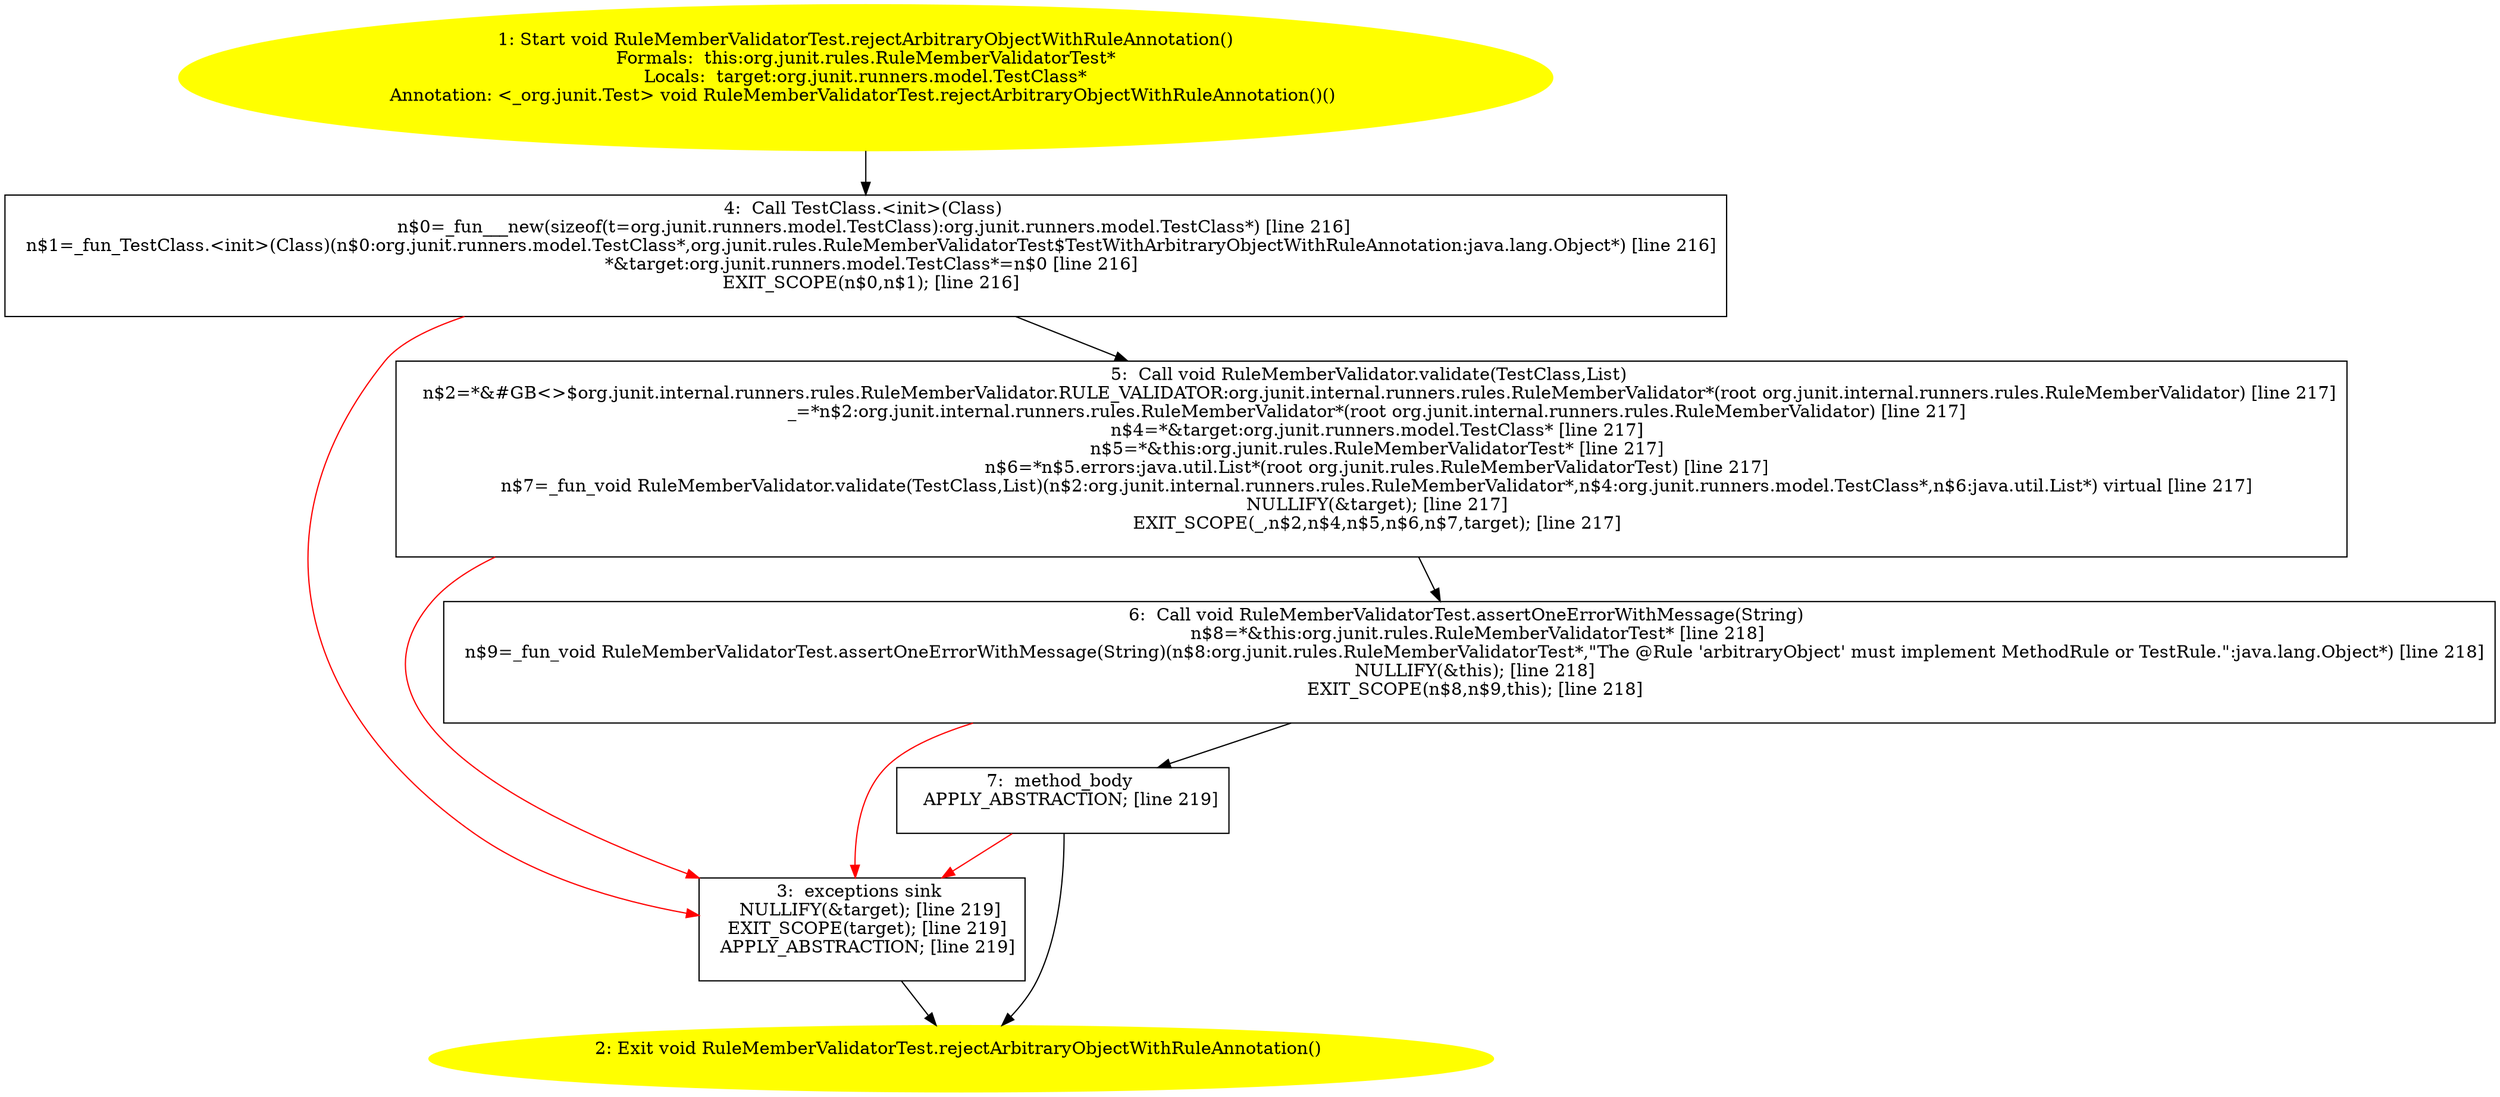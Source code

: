 /* @generated */
digraph cfg {
"org.junit.rules.RuleMemberValidatorTest.rejectArbitraryObjectWithRuleAnnotation():void.d3c97560405e7994d8ff6a0ef6f528fe_1" [label="1: Start void RuleMemberValidatorTest.rejectArbitraryObjectWithRuleAnnotation()\nFormals:  this:org.junit.rules.RuleMemberValidatorTest*\nLocals:  target:org.junit.runners.model.TestClass*\nAnnotation: <_org.junit.Test> void RuleMemberValidatorTest.rejectArbitraryObjectWithRuleAnnotation()() \n  " color=yellow style=filled]
	

	 "org.junit.rules.RuleMemberValidatorTest.rejectArbitraryObjectWithRuleAnnotation():void.d3c97560405e7994d8ff6a0ef6f528fe_1" -> "org.junit.rules.RuleMemberValidatorTest.rejectArbitraryObjectWithRuleAnnotation():void.d3c97560405e7994d8ff6a0ef6f528fe_4" ;
"org.junit.rules.RuleMemberValidatorTest.rejectArbitraryObjectWithRuleAnnotation():void.d3c97560405e7994d8ff6a0ef6f528fe_2" [label="2: Exit void RuleMemberValidatorTest.rejectArbitraryObjectWithRuleAnnotation() \n  " color=yellow style=filled]
	

"org.junit.rules.RuleMemberValidatorTest.rejectArbitraryObjectWithRuleAnnotation():void.d3c97560405e7994d8ff6a0ef6f528fe_3" [label="3:  exceptions sink \n   NULLIFY(&target); [line 219]\n  EXIT_SCOPE(target); [line 219]\n  APPLY_ABSTRACTION; [line 219]\n " shape="box"]
	

	 "org.junit.rules.RuleMemberValidatorTest.rejectArbitraryObjectWithRuleAnnotation():void.d3c97560405e7994d8ff6a0ef6f528fe_3" -> "org.junit.rules.RuleMemberValidatorTest.rejectArbitraryObjectWithRuleAnnotation():void.d3c97560405e7994d8ff6a0ef6f528fe_2" ;
"org.junit.rules.RuleMemberValidatorTest.rejectArbitraryObjectWithRuleAnnotation():void.d3c97560405e7994d8ff6a0ef6f528fe_4" [label="4:  Call TestClass.<init>(Class) \n   n$0=_fun___new(sizeof(t=org.junit.runners.model.TestClass):org.junit.runners.model.TestClass*) [line 216]\n  n$1=_fun_TestClass.<init>(Class)(n$0:org.junit.runners.model.TestClass*,org.junit.rules.RuleMemberValidatorTest$TestWithArbitraryObjectWithRuleAnnotation:java.lang.Object*) [line 216]\n  *&target:org.junit.runners.model.TestClass*=n$0 [line 216]\n  EXIT_SCOPE(n$0,n$1); [line 216]\n " shape="box"]
	

	 "org.junit.rules.RuleMemberValidatorTest.rejectArbitraryObjectWithRuleAnnotation():void.d3c97560405e7994d8ff6a0ef6f528fe_4" -> "org.junit.rules.RuleMemberValidatorTest.rejectArbitraryObjectWithRuleAnnotation():void.d3c97560405e7994d8ff6a0ef6f528fe_5" ;
	 "org.junit.rules.RuleMemberValidatorTest.rejectArbitraryObjectWithRuleAnnotation():void.d3c97560405e7994d8ff6a0ef6f528fe_4" -> "org.junit.rules.RuleMemberValidatorTest.rejectArbitraryObjectWithRuleAnnotation():void.d3c97560405e7994d8ff6a0ef6f528fe_3" [color="red" ];
"org.junit.rules.RuleMemberValidatorTest.rejectArbitraryObjectWithRuleAnnotation():void.d3c97560405e7994d8ff6a0ef6f528fe_5" [label="5:  Call void RuleMemberValidator.validate(TestClass,List) \n   n$2=*&#GB<>$org.junit.internal.runners.rules.RuleMemberValidator.RULE_VALIDATOR:org.junit.internal.runners.rules.RuleMemberValidator*(root org.junit.internal.runners.rules.RuleMemberValidator) [line 217]\n  _=*n$2:org.junit.internal.runners.rules.RuleMemberValidator*(root org.junit.internal.runners.rules.RuleMemberValidator) [line 217]\n  n$4=*&target:org.junit.runners.model.TestClass* [line 217]\n  n$5=*&this:org.junit.rules.RuleMemberValidatorTest* [line 217]\n  n$6=*n$5.errors:java.util.List*(root org.junit.rules.RuleMemberValidatorTest) [line 217]\n  n$7=_fun_void RuleMemberValidator.validate(TestClass,List)(n$2:org.junit.internal.runners.rules.RuleMemberValidator*,n$4:org.junit.runners.model.TestClass*,n$6:java.util.List*) virtual [line 217]\n  NULLIFY(&target); [line 217]\n  EXIT_SCOPE(_,n$2,n$4,n$5,n$6,n$7,target); [line 217]\n " shape="box"]
	

	 "org.junit.rules.RuleMemberValidatorTest.rejectArbitraryObjectWithRuleAnnotation():void.d3c97560405e7994d8ff6a0ef6f528fe_5" -> "org.junit.rules.RuleMemberValidatorTest.rejectArbitraryObjectWithRuleAnnotation():void.d3c97560405e7994d8ff6a0ef6f528fe_6" ;
	 "org.junit.rules.RuleMemberValidatorTest.rejectArbitraryObjectWithRuleAnnotation():void.d3c97560405e7994d8ff6a0ef6f528fe_5" -> "org.junit.rules.RuleMemberValidatorTest.rejectArbitraryObjectWithRuleAnnotation():void.d3c97560405e7994d8ff6a0ef6f528fe_3" [color="red" ];
"org.junit.rules.RuleMemberValidatorTest.rejectArbitraryObjectWithRuleAnnotation():void.d3c97560405e7994d8ff6a0ef6f528fe_6" [label="6:  Call void RuleMemberValidatorTest.assertOneErrorWithMessage(String) \n   n$8=*&this:org.junit.rules.RuleMemberValidatorTest* [line 218]\n  n$9=_fun_void RuleMemberValidatorTest.assertOneErrorWithMessage(String)(n$8:org.junit.rules.RuleMemberValidatorTest*,\"The @Rule 'arbitraryObject' must implement MethodRule or TestRule.\":java.lang.Object*) [line 218]\n  NULLIFY(&this); [line 218]\n  EXIT_SCOPE(n$8,n$9,this); [line 218]\n " shape="box"]
	

	 "org.junit.rules.RuleMemberValidatorTest.rejectArbitraryObjectWithRuleAnnotation():void.d3c97560405e7994d8ff6a0ef6f528fe_6" -> "org.junit.rules.RuleMemberValidatorTest.rejectArbitraryObjectWithRuleAnnotation():void.d3c97560405e7994d8ff6a0ef6f528fe_7" ;
	 "org.junit.rules.RuleMemberValidatorTest.rejectArbitraryObjectWithRuleAnnotation():void.d3c97560405e7994d8ff6a0ef6f528fe_6" -> "org.junit.rules.RuleMemberValidatorTest.rejectArbitraryObjectWithRuleAnnotation():void.d3c97560405e7994d8ff6a0ef6f528fe_3" [color="red" ];
"org.junit.rules.RuleMemberValidatorTest.rejectArbitraryObjectWithRuleAnnotation():void.d3c97560405e7994d8ff6a0ef6f528fe_7" [label="7:  method_body \n   APPLY_ABSTRACTION; [line 219]\n " shape="box"]
	

	 "org.junit.rules.RuleMemberValidatorTest.rejectArbitraryObjectWithRuleAnnotation():void.d3c97560405e7994d8ff6a0ef6f528fe_7" -> "org.junit.rules.RuleMemberValidatorTest.rejectArbitraryObjectWithRuleAnnotation():void.d3c97560405e7994d8ff6a0ef6f528fe_2" ;
	 "org.junit.rules.RuleMemberValidatorTest.rejectArbitraryObjectWithRuleAnnotation():void.d3c97560405e7994d8ff6a0ef6f528fe_7" -> "org.junit.rules.RuleMemberValidatorTest.rejectArbitraryObjectWithRuleAnnotation():void.d3c97560405e7994d8ff6a0ef6f528fe_3" [color="red" ];
}
